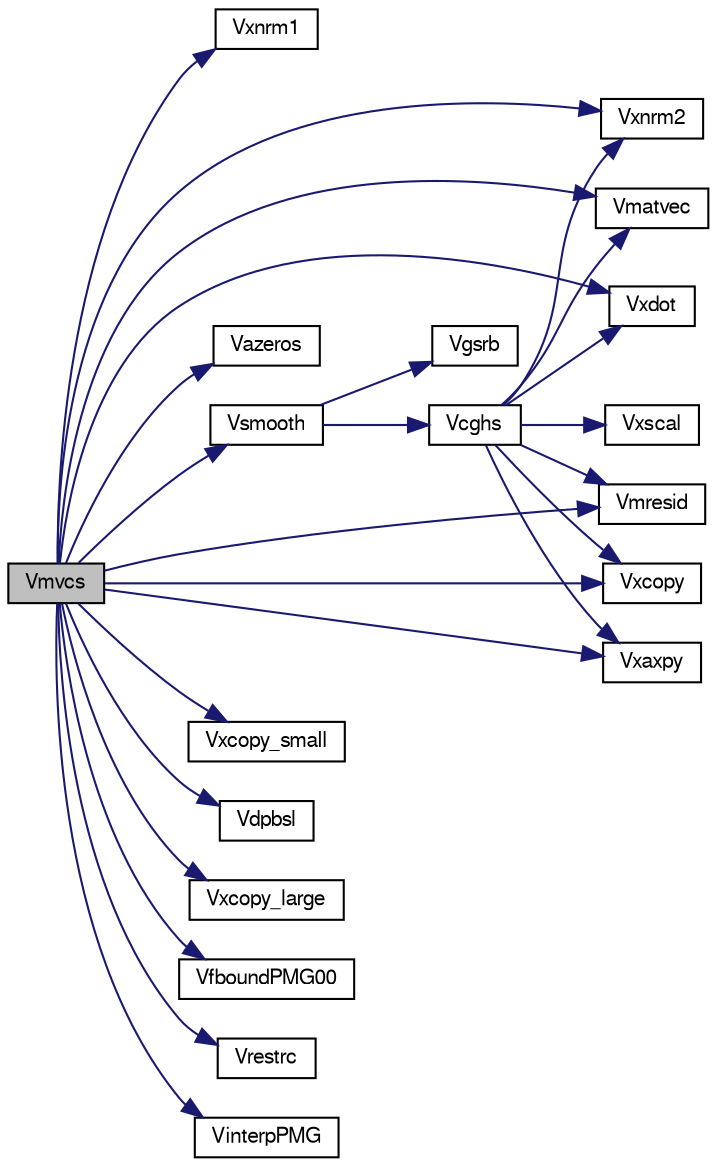 digraph "Vmvcs"
{
  edge [fontname="FreeSans",fontsize="10",labelfontname="FreeSans",labelfontsize="10"];
  node [fontname="FreeSans",fontsize="10",shape=record];
  rankdir="LR";
  Node1 [label="Vmvcs",height=0.2,width=0.4,color="black", fillcolor="grey75", style="filled" fontcolor="black"];
  Node1 -> Node2 [color="midnightblue",fontsize="10",style="solid",fontname="FreeSans"];
  Node2 [label="Vxnrm1",height=0.2,width=0.4,color="black", fillcolor="white", style="filled",URL="$group___p_m_g_c.html#gae89d002951e3c000702b22cc44bc9b3c",tooltip="Norm operation for a grid function with boundary values."];
  Node1 -> Node3 [color="midnightblue",fontsize="10",style="solid",fontname="FreeSans"];
  Node3 [label="Vxnrm2",height=0.2,width=0.4,color="black", fillcolor="white", style="filled",URL="$group___p_m_g_c.html#gac7a7f2c804a247ec8b5aea45058e1d26",tooltip="Norm operation for a grid function with boundary values."];
  Node1 -> Node4 [color="midnightblue",fontsize="10",style="solid",fontname="FreeSans"];
  Node4 [label="Vmatvec",height=0.2,width=0.4,color="black", fillcolor="white", style="filled",URL="$group___p_m_g_c.html#gacda83144fd9d06e3c62a1687933ba010",tooltip="Matrix-vector multiplication routines."];
  Node1 -> Node5 [color="midnightblue",fontsize="10",style="solid",fontname="FreeSans"];
  Node5 [label="Vxdot",height=0.2,width=0.4,color="black", fillcolor="white", style="filled",URL="$group___p_m_g_c.html#ga3f117cfb2336b1291164ef351dd2bd69",tooltip="Inner product operation for a grid function with boundary values."];
  Node1 -> Node6 [color="midnightblue",fontsize="10",style="solid",fontname="FreeSans"];
  Node6 [label="Vazeros",height=0.2,width=0.4,color="black", fillcolor="white", style="filled",URL="$group___p_m_g_c.html#gad9648f5e231786d88b395ba412063c4b",tooltip="Zero out operation for a grid function, including boundary values."];
  Node1 -> Node7 [color="midnightblue",fontsize="10",style="solid",fontname="FreeSans"];
  Node7 [label="Vsmooth",height=0.2,width=0.4,color="black", fillcolor="white", style="filled",URL="$group___p_m_g_c.html#ga7f469e5b5661e8c176889cde7bed8175",tooltip="Multigrid smoothing functions."];
  Node7 -> Node8 [color="midnightblue",fontsize="10",style="solid",fontname="FreeSans"];
  Node8 [label="Vgsrb",height=0.2,width=0.4,color="black", fillcolor="white", style="filled",URL="$group___p_m_g_c.html#gaafddbbf81f667f3e155e468d85a89807",tooltip="Guass-Seidel solver."];
  Node7 -> Node9 [color="midnightblue",fontsize="10",style="solid",fontname="FreeSans"];
  Node9 [label="Vcghs",height=0.2,width=0.4,color="black", fillcolor="white", style="filled",URL="$group___p_m_g_c.html#ga371225c13eaf2407b57de0dd4f831ed8",tooltip="A collection of useful low-level routines (timing, etc)."];
  Node9 -> Node10 [color="midnightblue",fontsize="10",style="solid",fontname="FreeSans"];
  Node10 [label="Vmresid",height=0.2,width=0.4,color="black", fillcolor="white", style="filled",URL="$group___p_m_g_c.html#gaaa7843124ee62ccb6d9469363a8cd6a6",tooltip="Break the matrix data-structure into diagonals and then call the residual routine."];
  Node9 -> Node3 [color="midnightblue",fontsize="10",style="solid",fontname="FreeSans"];
  Node9 -> Node5 [color="midnightblue",fontsize="10",style="solid",fontname="FreeSans"];
  Node9 -> Node11 [color="midnightblue",fontsize="10",style="solid",fontname="FreeSans"];
  Node11 [label="Vxcopy",height=0.2,width=0.4,color="black", fillcolor="white", style="filled",URL="$group___p_m_g_c.html#ga164408694a926f8f9452144cd688e383",tooltip="A collection of useful low-level routines (timing, etc)."];
  Node9 -> Node12 [color="midnightblue",fontsize="10",style="solid",fontname="FreeSans"];
  Node12 [label="Vxaxpy",height=0.2,width=0.4,color="black", fillcolor="white", style="filled",URL="$group___p_m_g_c.html#gac453601512aae1d82a7bf7c14326f0b6",tooltip="saxpy operation for a grid function with boundary values."];
  Node9 -> Node13 [color="midnightblue",fontsize="10",style="solid",fontname="FreeSans"];
  Node13 [label="Vxscal",height=0.2,width=0.4,color="black", fillcolor="white", style="filled",URL="$group___p_m_g_c.html#ga678a92f4fb3447e6dbbc97bef28e160e",tooltip="Scale operation for a grid function with boundary values."];
  Node9 -> Node4 [color="midnightblue",fontsize="10",style="solid",fontname="FreeSans"];
  Node1 -> Node14 [color="midnightblue",fontsize="10",style="solid",fontname="FreeSans"];
  Node14 [label="Vxcopy_small",height=0.2,width=0.4,color="black", fillcolor="white", style="filled",URL="$group___p_m_g_c.html#ga6243a4021fb62c2ca1008c747ff8dd7f",tooltip="Copy operation for a grid function with boundary values. Quite simply copies one 3d matrix to another..."];
  Node1 -> Node15 [color="midnightblue",fontsize="10",style="solid",fontname="FreeSans"];
  Node15 [label="Vdpbsl",height=0.2,width=0.4,color="black", fillcolor="white", style="filled",URL="$group___p_m_g_c.html#ga9183f58be97708e2945a1578d943b283",tooltip="LINPACK interface."];
  Node1 -> Node16 [color="midnightblue",fontsize="10",style="solid",fontname="FreeSans"];
  Node16 [label="Vxcopy_large",height=0.2,width=0.4,color="black", fillcolor="white", style="filled",URL="$group___p_m_g_c.html#gaf2989f16a64132f085943e0cafca0c5d",tooltip="Copy operation for a grid function with boundary values. Quite simply copies one 3d matrix to another..."];
  Node1 -> Node17 [color="midnightblue",fontsize="10",style="solid",fontname="FreeSans"];
  Node17 [label="VfboundPMG00",height=0.2,width=0.4,color="black", fillcolor="white", style="filled",URL="$group___p_m_g_c.html#gaa5cd2792bb251ae2ee940d0b7de06a42",tooltip="Initialize a grid function to have a zero boundary value."];
  Node1 -> Node10 [color="midnightblue",fontsize="10",style="solid",fontname="FreeSans"];
  Node1 -> Node11 [color="midnightblue",fontsize="10",style="solid",fontname="FreeSans"];
  Node1 -> Node12 [color="midnightblue",fontsize="10",style="solid",fontname="FreeSans"];
  Node1 -> Node18 [color="midnightblue",fontsize="10",style="solid",fontname="FreeSans"];
  Node18 [label="Vrestrc",height=0.2,width=0.4,color="black", fillcolor="white", style="filled",URL="$group___p_m_g_c.html#gaede4c916a1698890f6fdbda54778d491",tooltip="Apply the restriction operator."];
  Node1 -> Node19 [color="midnightblue",fontsize="10",style="solid",fontname="FreeSans"];
  Node19 [label="VinterpPMG",height=0.2,width=0.4,color="black", fillcolor="white", style="filled",URL="$group___p_m_g_c.html#ga9c1d062d8b452deeffc8e759fdc8f246",tooltip="Apply the prolongation operator."];
}
